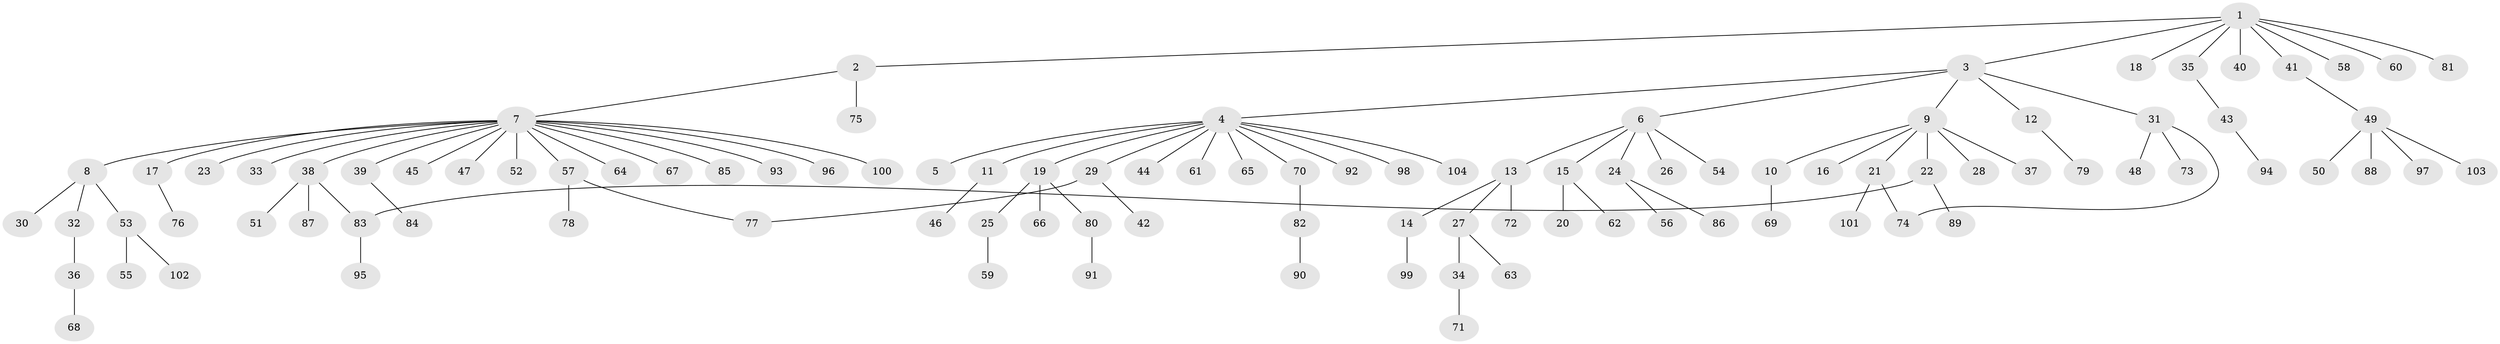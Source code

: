 // Generated by graph-tools (version 1.1) at 2025/01/03/09/25 03:01:55]
// undirected, 104 vertices, 106 edges
graph export_dot {
graph [start="1"]
  node [color=gray90,style=filled];
  1;
  2;
  3;
  4;
  5;
  6;
  7;
  8;
  9;
  10;
  11;
  12;
  13;
  14;
  15;
  16;
  17;
  18;
  19;
  20;
  21;
  22;
  23;
  24;
  25;
  26;
  27;
  28;
  29;
  30;
  31;
  32;
  33;
  34;
  35;
  36;
  37;
  38;
  39;
  40;
  41;
  42;
  43;
  44;
  45;
  46;
  47;
  48;
  49;
  50;
  51;
  52;
  53;
  54;
  55;
  56;
  57;
  58;
  59;
  60;
  61;
  62;
  63;
  64;
  65;
  66;
  67;
  68;
  69;
  70;
  71;
  72;
  73;
  74;
  75;
  76;
  77;
  78;
  79;
  80;
  81;
  82;
  83;
  84;
  85;
  86;
  87;
  88;
  89;
  90;
  91;
  92;
  93;
  94;
  95;
  96;
  97;
  98;
  99;
  100;
  101;
  102;
  103;
  104;
  1 -- 2;
  1 -- 3;
  1 -- 18;
  1 -- 35;
  1 -- 40;
  1 -- 41;
  1 -- 58;
  1 -- 60;
  1 -- 81;
  2 -- 7;
  2 -- 75;
  3 -- 4;
  3 -- 6;
  3 -- 9;
  3 -- 12;
  3 -- 31;
  4 -- 5;
  4 -- 11;
  4 -- 19;
  4 -- 29;
  4 -- 44;
  4 -- 61;
  4 -- 65;
  4 -- 70;
  4 -- 92;
  4 -- 98;
  4 -- 104;
  6 -- 13;
  6 -- 15;
  6 -- 24;
  6 -- 26;
  6 -- 54;
  7 -- 8;
  7 -- 17;
  7 -- 23;
  7 -- 33;
  7 -- 38;
  7 -- 39;
  7 -- 45;
  7 -- 47;
  7 -- 52;
  7 -- 57;
  7 -- 64;
  7 -- 67;
  7 -- 85;
  7 -- 93;
  7 -- 96;
  7 -- 100;
  8 -- 30;
  8 -- 32;
  8 -- 53;
  9 -- 10;
  9 -- 16;
  9 -- 21;
  9 -- 22;
  9 -- 28;
  9 -- 37;
  10 -- 69;
  11 -- 46;
  12 -- 79;
  13 -- 14;
  13 -- 27;
  13 -- 72;
  14 -- 99;
  15 -- 20;
  15 -- 62;
  17 -- 76;
  19 -- 25;
  19 -- 66;
  19 -- 80;
  21 -- 74;
  21 -- 101;
  22 -- 83;
  22 -- 89;
  24 -- 56;
  24 -- 86;
  25 -- 59;
  27 -- 34;
  27 -- 63;
  29 -- 42;
  29 -- 77;
  31 -- 48;
  31 -- 73;
  31 -- 74;
  32 -- 36;
  34 -- 71;
  35 -- 43;
  36 -- 68;
  38 -- 51;
  38 -- 83;
  38 -- 87;
  39 -- 84;
  41 -- 49;
  43 -- 94;
  49 -- 50;
  49 -- 88;
  49 -- 97;
  49 -- 103;
  53 -- 55;
  53 -- 102;
  57 -- 77;
  57 -- 78;
  70 -- 82;
  80 -- 91;
  82 -- 90;
  83 -- 95;
}
